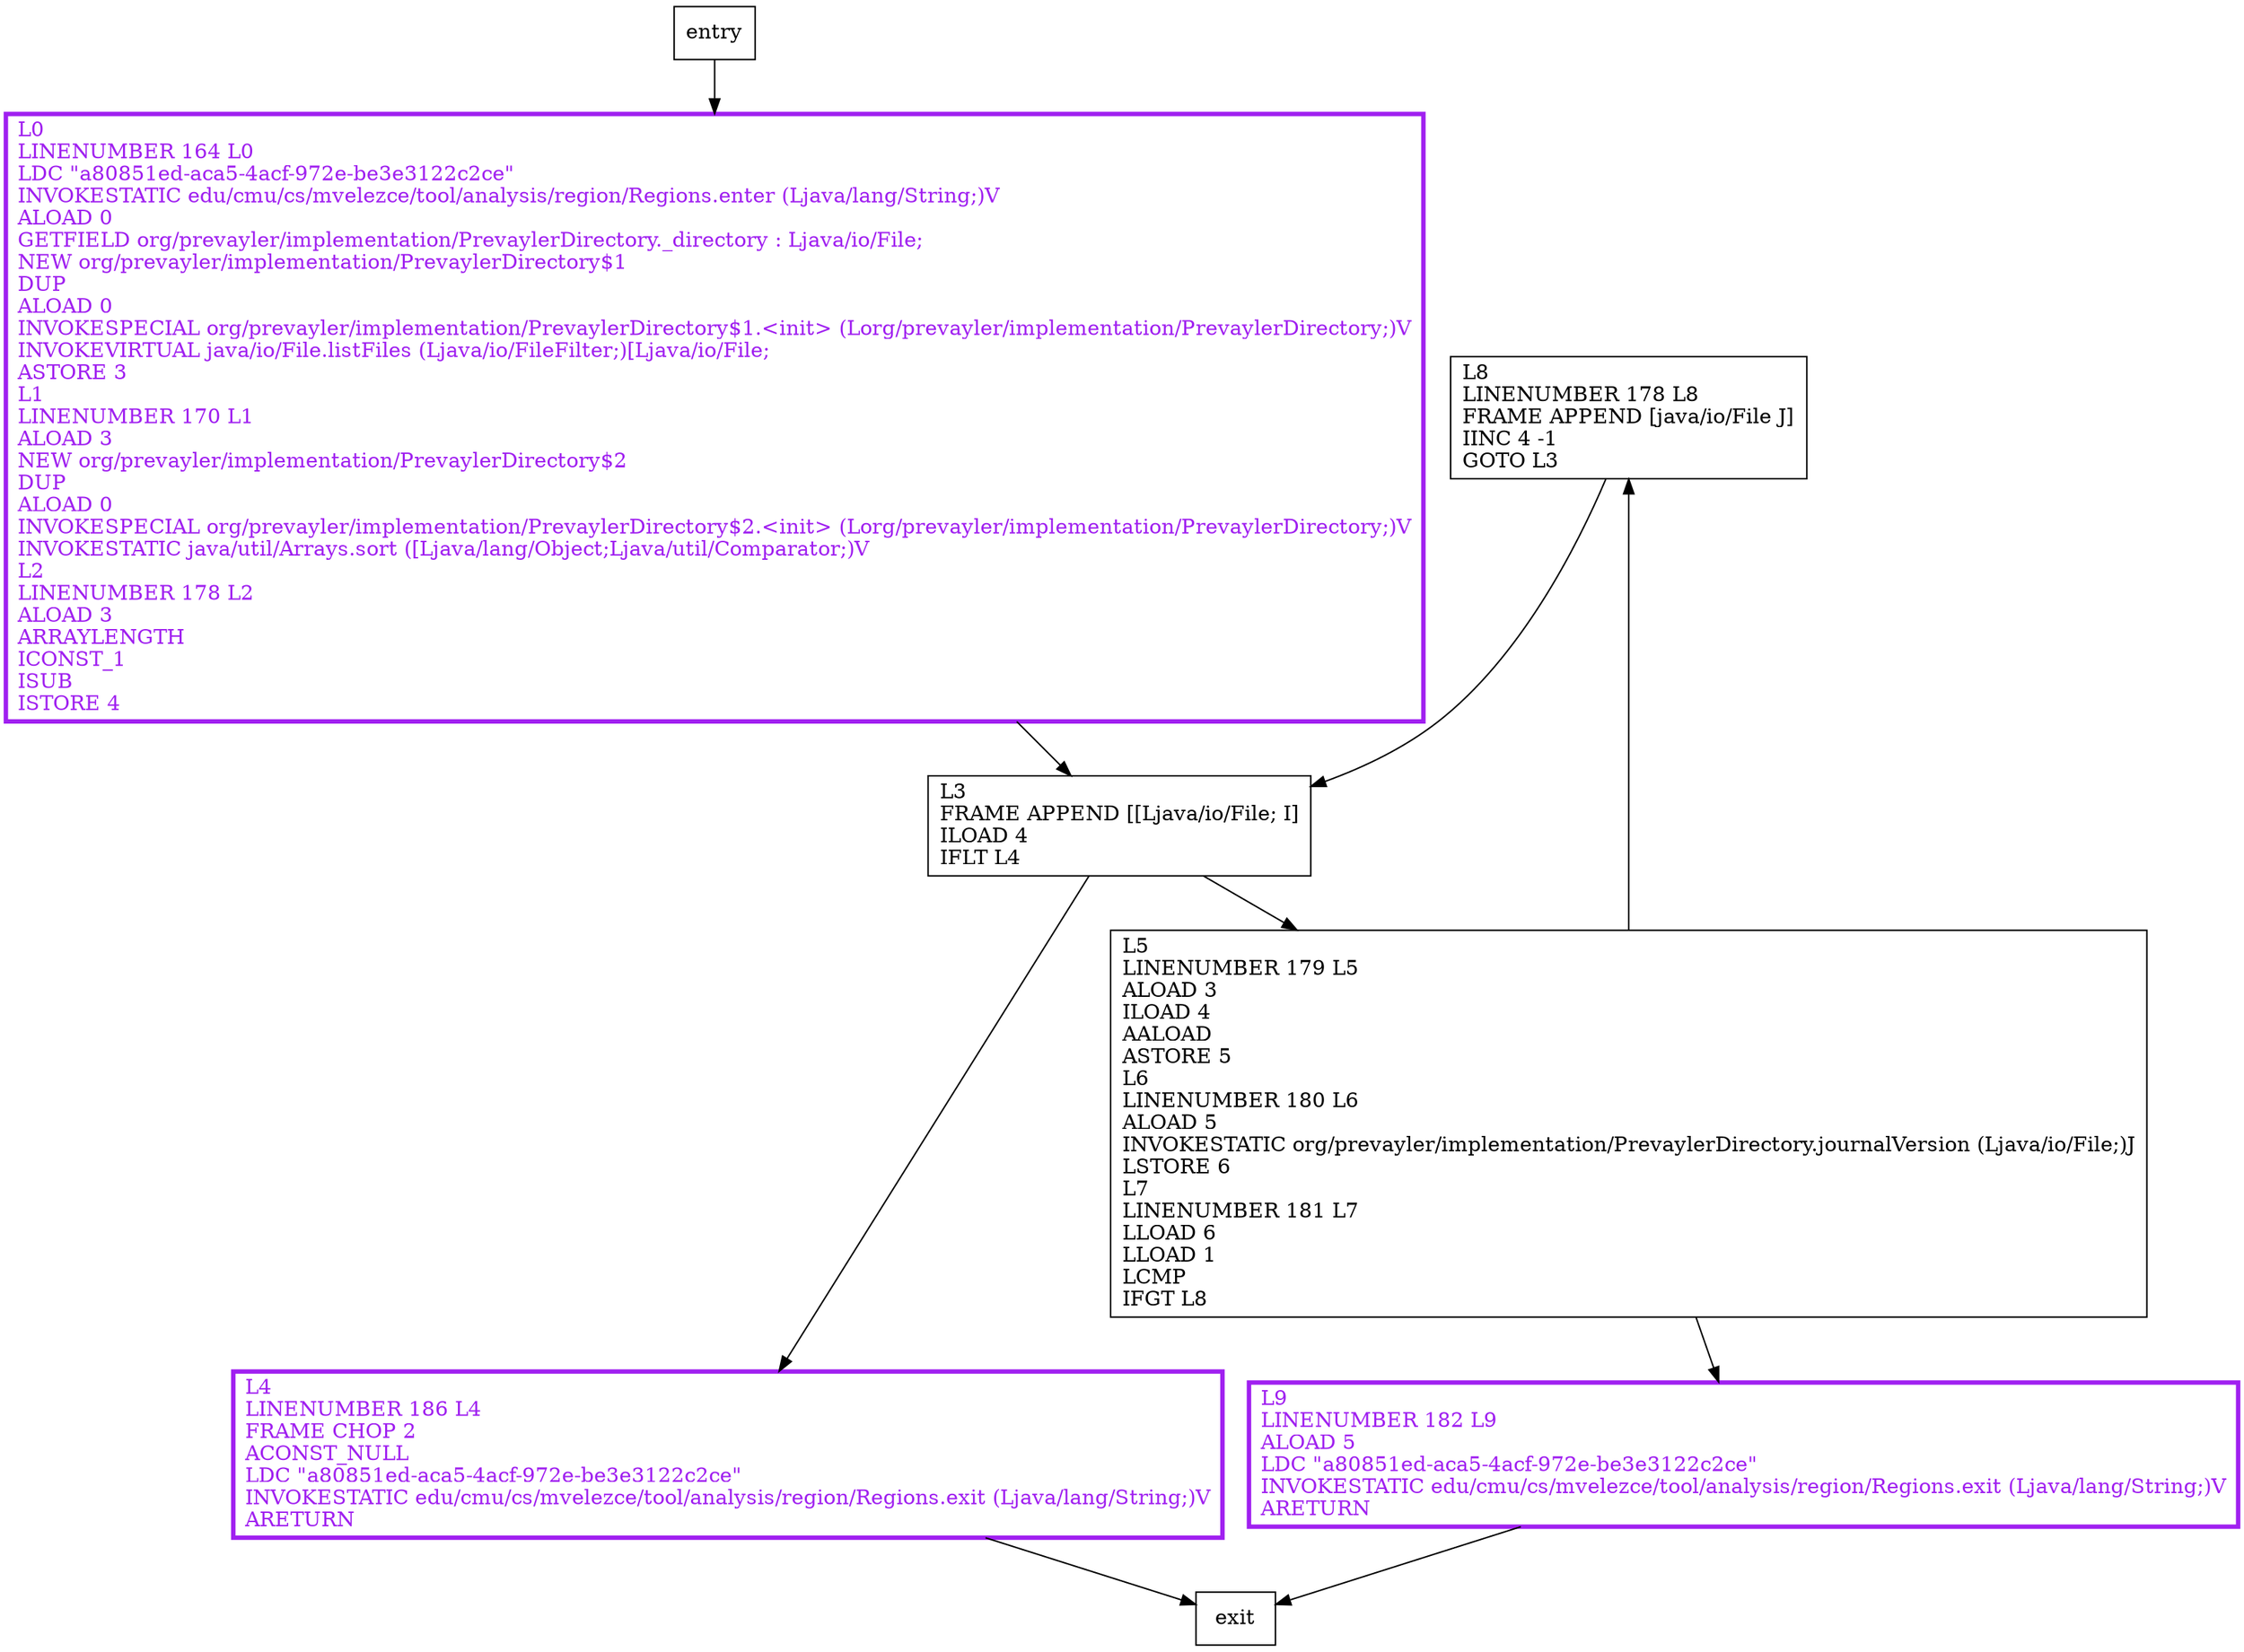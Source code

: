 digraph findInitialJournalFile {
node [shape=record];
314708610 [label="L8\lLINENUMBER 178 L8\lFRAME APPEND [java/io/File J]\lIINC 4 -1\lGOTO L3\l"];
1350788140 [label="L0\lLINENUMBER 164 L0\lLDC \"a80851ed-aca5-4acf-972e-be3e3122c2ce\"\lINVOKESTATIC edu/cmu/cs/mvelezce/tool/analysis/region/Regions.enter (Ljava/lang/String;)V\lALOAD 0\lGETFIELD org/prevayler/implementation/PrevaylerDirectory._directory : Ljava/io/File;\lNEW org/prevayler/implementation/PrevaylerDirectory$1\lDUP\lALOAD 0\lINVOKESPECIAL org/prevayler/implementation/PrevaylerDirectory$1.\<init\> (Lorg/prevayler/implementation/PrevaylerDirectory;)V\lINVOKEVIRTUAL java/io/File.listFiles (Ljava/io/FileFilter;)[Ljava/io/File;\lASTORE 3\lL1\lLINENUMBER 170 L1\lALOAD 3\lNEW org/prevayler/implementation/PrevaylerDirectory$2\lDUP\lALOAD 0\lINVOKESPECIAL org/prevayler/implementation/PrevaylerDirectory$2.\<init\> (Lorg/prevayler/implementation/PrevaylerDirectory;)V\lINVOKESTATIC java/util/Arrays.sort ([Ljava/lang/Object;Ljava/util/Comparator;)V\lL2\lLINENUMBER 178 L2\lALOAD 3\lARRAYLENGTH\lICONST_1\lISUB\lISTORE 4\l"];
593596322 [label="L4\lLINENUMBER 186 L4\lFRAME CHOP 2\lACONST_NULL\lLDC \"a80851ed-aca5-4acf-972e-be3e3122c2ce\"\lINVOKESTATIC edu/cmu/cs/mvelezce/tool/analysis/region/Regions.exit (Ljava/lang/String;)V\lARETURN\l"];
203455504 [label="L5\lLINENUMBER 179 L5\lALOAD 3\lILOAD 4\lAALOAD\lASTORE 5\lL6\lLINENUMBER 180 L6\lALOAD 5\lINVOKESTATIC org/prevayler/implementation/PrevaylerDirectory.journalVersion (Ljava/io/File;)J\lLSTORE 6\lL7\lLINENUMBER 181 L7\lLLOAD 6\lLLOAD 1\lLCMP\lIFGT L8\l"];
1504421618 [label="L9\lLINENUMBER 182 L9\lALOAD 5\lLDC \"a80851ed-aca5-4acf-972e-be3e3122c2ce\"\lINVOKESTATIC edu/cmu/cs/mvelezce/tool/analysis/region/Regions.exit (Ljava/lang/String;)V\lARETURN\l"];
1989684986 [label="L3\lFRAME APPEND [[Ljava/io/File; I]\lILOAD 4\lIFLT L4\l"];
entry;
exit;
entry -> 1350788140;
314708610 -> 1989684986;
1350788140 -> 1989684986;
593596322 -> exit;
203455504 -> 314708610;
203455504 -> 1504421618;
1504421618 -> exit;
1989684986 -> 593596322;
1989684986 -> 203455504;
1350788140[fontcolor="purple", penwidth=3, color="purple"];
593596322[fontcolor="purple", penwidth=3, color="purple"];
1504421618[fontcolor="purple", penwidth=3, color="purple"];
}
